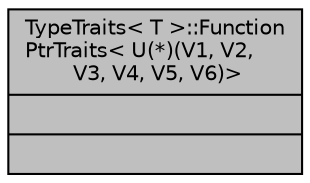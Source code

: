 digraph "TypeTraits&lt; T &gt;::FunctionPtrTraits&lt; U(*)(V1, V2, V3, V4, V5, V6)&gt;"
{
  edge [fontname="Helvetica",fontsize="10",labelfontname="Helvetica",labelfontsize="10"];
  node [fontname="Helvetica",fontsize="10",shape=record];
  Node1 [label="{TypeTraits\< T \>::Function\lPtrTraits\< U(*)(V1, V2,\l V3, V4, V5, V6)\>\n||}",height=0.2,width=0.4,color="black", fillcolor="grey75", style="filled", fontcolor="black"];
}
